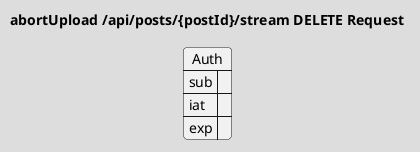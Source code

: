 @startuml abortUpload-Request
!theme toy
title "abortUpload /api/posts/{postId}/stream DELETE Request"

json Auth {
    "sub": "",
    "iat": "",
    "exp": ""
}
@enduml
@startuml abortUpload-Response
!theme toy
title "abortUpload /api/posts/{postId}/stream DELETE Response"
@enduml
